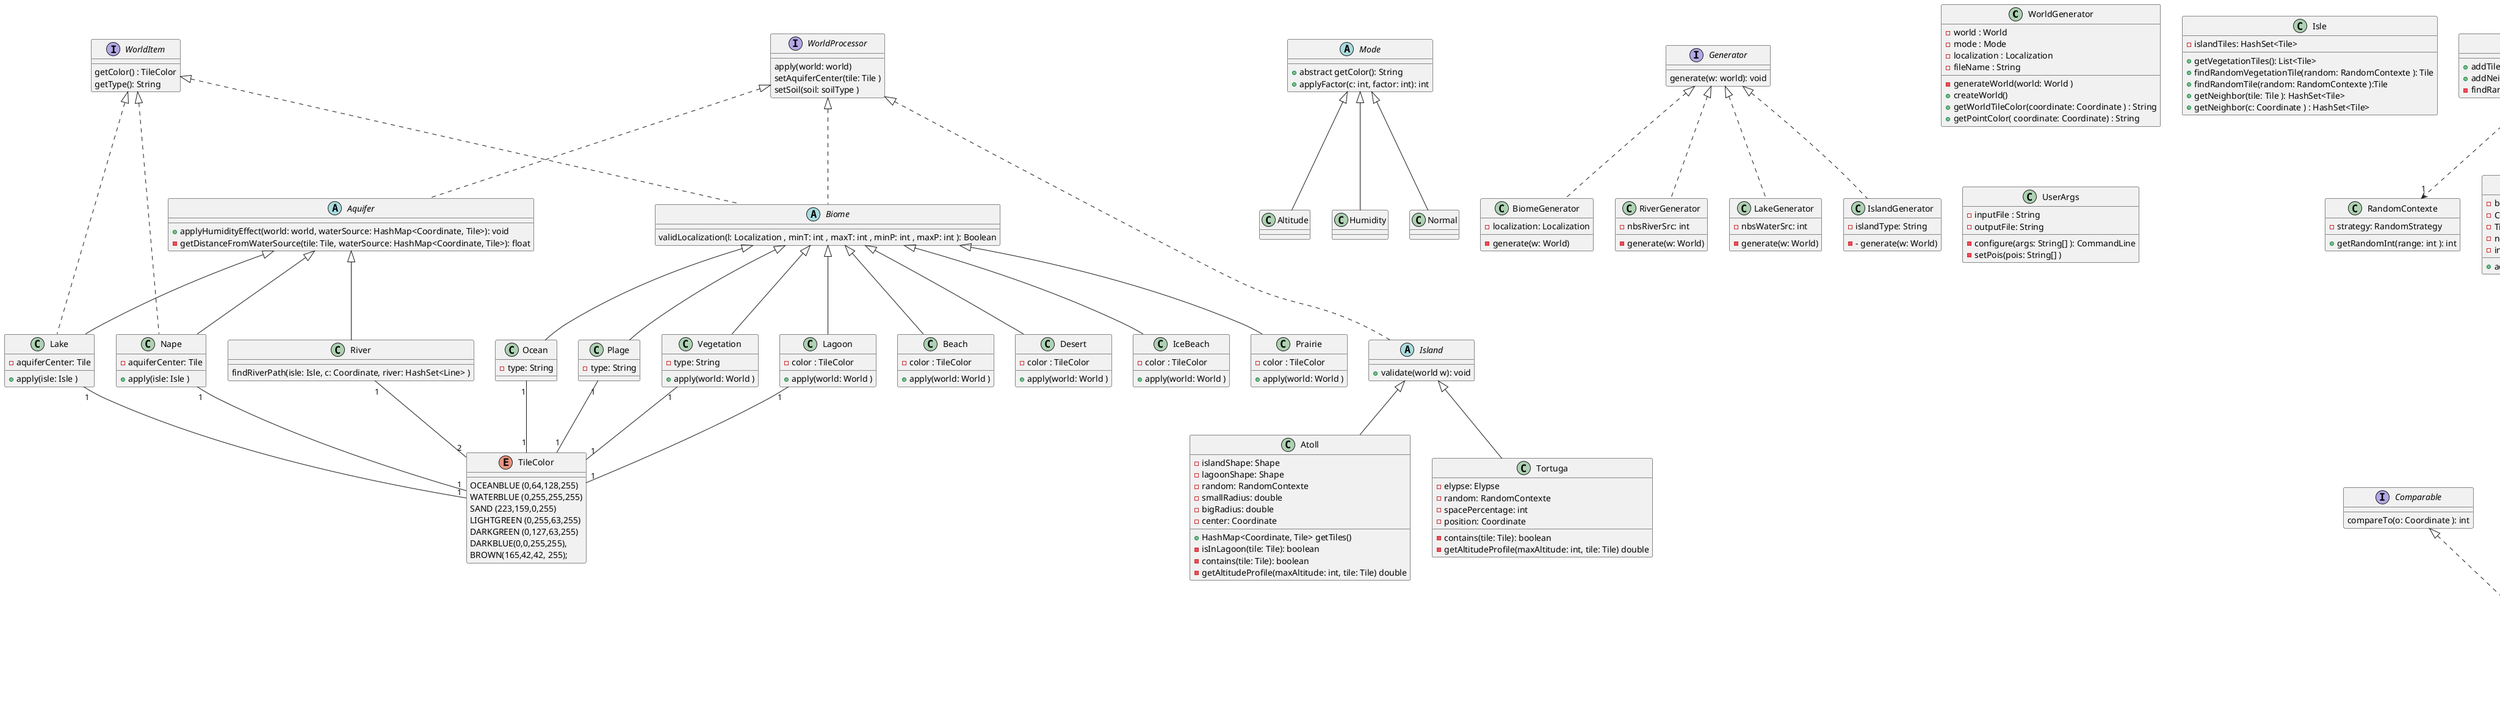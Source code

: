 @startuml

class WorldGenerator {
    - world : World
    - mode : Mode
    - localization : Localization
    - fileName : String
    - generateWorld(world: World )
    + createWorld()
    + getWorldTileColor(coordinate: Coordinate ) : String
    + getPointColor( coordinate: Coordinate) : String
}

class Line {
    - lineCoordinates: HashSet<Coordinate>
    + isCoordinateValid(c: Coordinate ): boolean
    + getCorners(): HashSet<Coordinate>

}

class Coordinate {
    - x : float
    - y : float
    - z : float
    compareTo(o: Coordinate ): int
    distance(that: Coordinate ): float
}


Interface Shape{
    isInShape(c: Coordinate): boolean
}

class Ellipse{
    - ellipseCenter: Coordinate
    - angle: int
    + isInShape(c: Coordinate): boolean
}

class Circle {
    - center: Coordinate
    - calculateRadiuses(random: RandomContexte )
    + isInShape(c: Coordinate): boolean
}

class Circle implements Shape
class Ellipse implements Shape



Interface Comparable{
    compareTo(o: Coordinate ): int
}

class Coordinate implements Comparable

class Isle {
    - islandTiles: HashSet<Tile>
    + getVegetationTiles(): List<Tile>
    + findRandomVegetationTile(random: RandomContexte ): Tile
    + findRandomTile(random: RandomContexte ):Tile
    + getNeighbor(tile: Tile ): HashSet<Tile>
    + getNeighbor(c: Coordinate ) : HashSet<Tile>
}

interface RandomStrategy{
   + getRandom( range: int) : int
}

class JustRandom {
   + getRandom(range: int ): int
}

class RandomContexte{
    - strategy: RandomStrategy
    + getRandomInt(range: int ): int
}

class Seed {
    - randomness: Random
    + getRandom(range: int ): int
}

class Seed implements RandomStrategy
class JustRandom implements RandomStrategy



class MeshReader{
    + readFile()
    - readMetadata(m: Structs.Mesh , key: String ):String
}

interface Reader{
    readFile()
}

interface Writer{
    generateEndMesh()
}

class MeshWriter{
    - c: WorldGenerator
    - mesh: Structs.Mesh
    - outFileName: String
    - syncMeshBuilderWithMap(): Structs.Mesh
    - setPointColor(builder: Structs.Mesh.Builder )
    - setPolygonColor( builder: Structs.Mesh.Builder)
    - setSegmentColor(builder: Structs.Mesh.Builder )
    + generateEndMesh()

}

class MeshWriter implements Writer
class MeshReader implements Reader

class UserArgs{
    - inputFile : String
    - outputFile: String
    - configure(args: String[] ): CommandLine
    - setPois(pois: String[] )
}


class Border{
    - lines: HashSet<Line>
    - corners: HashSet<Coordinate>
    + getLineColor(line: Line ): TileColor
    + getCorners(): HashSet<Coordinate>
}


class world {
    + addTile(x: float, y: float): void
    + addNeighbor(float x, float y, float nx, float ny): void
    - findRandomTile(): Tile
}


class RandomContexte

Interface WorldProcessor {
    apply(world: world)
    setAquiferCenter(tile: Tile )
    setSoil(soil: soilType )
}

''' Generator '''
Interface Generator {
    generate(w: world): void
}

Class BiomeGenerator{
    - localization: Localization
    - generate(w: World)
}

Class RiverGenerator {
    - nbsRiverSrc: int
    - generate(w: World)
}

Class LakeGenerator {
    - nbsWaterSrc: int
    - generate(w: World)
}

Class IslandGenerator {
    - islandType: String
    - - generate(w: World)
}

BiomeGenerator .up.|> Generator
IslandGenerator .up.|> Generator
RiverGenerator .up.|> Generator
LakeGenerator .up.|> Generator



''' Island '''
Abstract Island {
    + validate(world w): void
}

class Atoll {
    - islandShape: Shape
    - lagoonShape: Shape
    - random: RandomContexte
    - smallRadius: double
    - bigRadius: double
    - center: Coordinate
    + HashMap<Coordinate, Tile> getTiles()
    - isInLagoon(tile: Tile): boolean
    - contains(tile: Tile): boolean
    - getAltitudeProfile(maxAltitude: int, tile: Tile) double
}

Class Tortuga{
    - elypse: Elypse
    - random: RandomContexte
    - spacePercentage: int
    - position: Coordinate
    - contains(tile: Tile): boolean
    - getAltitudeProfile(maxAltitude: int, tile: Tile) double
}

Atoll -up-|> Island
Tortuga -up-|> Island



''' Aquifer '''
Abstract Aquifer {
        + applyHumidityEffect(world: world, waterSource: HashMap<Coordinate, Tile>): void
        - getDistanceFromWaterSource(tile: Tile, waterSource: HashMap<Coordinate, Tile>): float
}

class Lake{
    - aquiferCenter: Tile
    +  apply(isle: Isle )
}

class Nape{
    - aquiferCenter: Tile
    +  apply(isle: Isle )
}

class River{
    findRiverPath(isle: Isle, c: Coordinate, river: HashSet<Line> )
}

class Lake extends Aquifer
class Nape extends Aquifer
class River extends Aquifer

''' Biome '''

Abstract Biome {
    validLocalization(l: Localization , minT: int , maxT: int , minP: int , maxP: int ): Boolean
}


class Ocean{
    - type: String
}

class Plage{
    - type: String
}

class Vegetation{

    - type: String
    + apply(world: World )
}

class Beach{
    - color : TileColor
    + apply(world: World )
}

class Desert{
    - color : TileColor
    + apply(world: World )
}

class IceBeach{
    - color : TileColor
    + apply(world: World )
}

class Lagoon{
    - color : TileColor
    + apply(world: World )
}

class Prairie{
    - color : TileColor
    + apply(world: World )
}

class Beach extends Biome
class Desert extends Biome
class IceBeach extends Biome
class Lagoon extends Biome
class Prairie extends Biome




interface WorldItem{
    getColor() : TileColor
    getType(): String
}

class Lake implements WorldItem
class Nape implements WorldItem
Abstract Biome implements WorldItem

Vegetation -up-|> Biome

Ocean -up-|> Biome
Plage -up-|> Biome

''' Mode '''

Abstract Mode {
    + abstract getColor(): String
    + applyFactor(c: int, factor: int): int
}

class Altitude
class Humidity
class Normal

Altitude -up-|> Mode
Humidity -up-|> Mode
Normal -up-|> Mode

''' world component '''

Class Tile{
    - border: Border
    - Coordinate center
    - TileColor backgroundColor
    - neighbors: HashMap<Coordinate, Tile>
    - int humidityLevel
    + addNeighbor(Tile tile)
}



Tile "1" *--> "1" Border
Tile "1" *--> "1" Coordinate


Border "1" *--> "*" Line
Border "1" *--> "*" Coordinate

Line "1" *--> "2" Coordinate
''' Enum '''

Enum TileColor{
    OCEANBLUE (0,64,128,255)
    WATERBLUE (0,255,255,255)
    SAND (223,159,0,255)
    LIGHTGREEN (0,255,63,255)
    DARKGREEN (0,127,63,255)
    DARKBLUE(0,0,255,255),
    BROWN(165,42,42, 255);
}

Enum soilType {
    DRY ("dry", 100),
    REGULAR ("regular",200),
    WET ("wet", 400);
}



world "1" *--> "*" Tile
world "1" -- "1" soilType
world "1" ..> "1" RandomContexte




Biome .up.|> WorldProcessor
Aquifer .up.|> WorldProcessor
Island ..up.|> WorldProcessor





Lake "1" -- "1" TileColor
Nape "1" -- "1" TileColor
River "1" -- "2" TileColor

Plage "1" -- "1" TileColor
Ocean "1" -- "1" TileColor
Vegetation "1" -- "1" TileColor
Lagoon "1" -- "1" TileColor





@enduml
